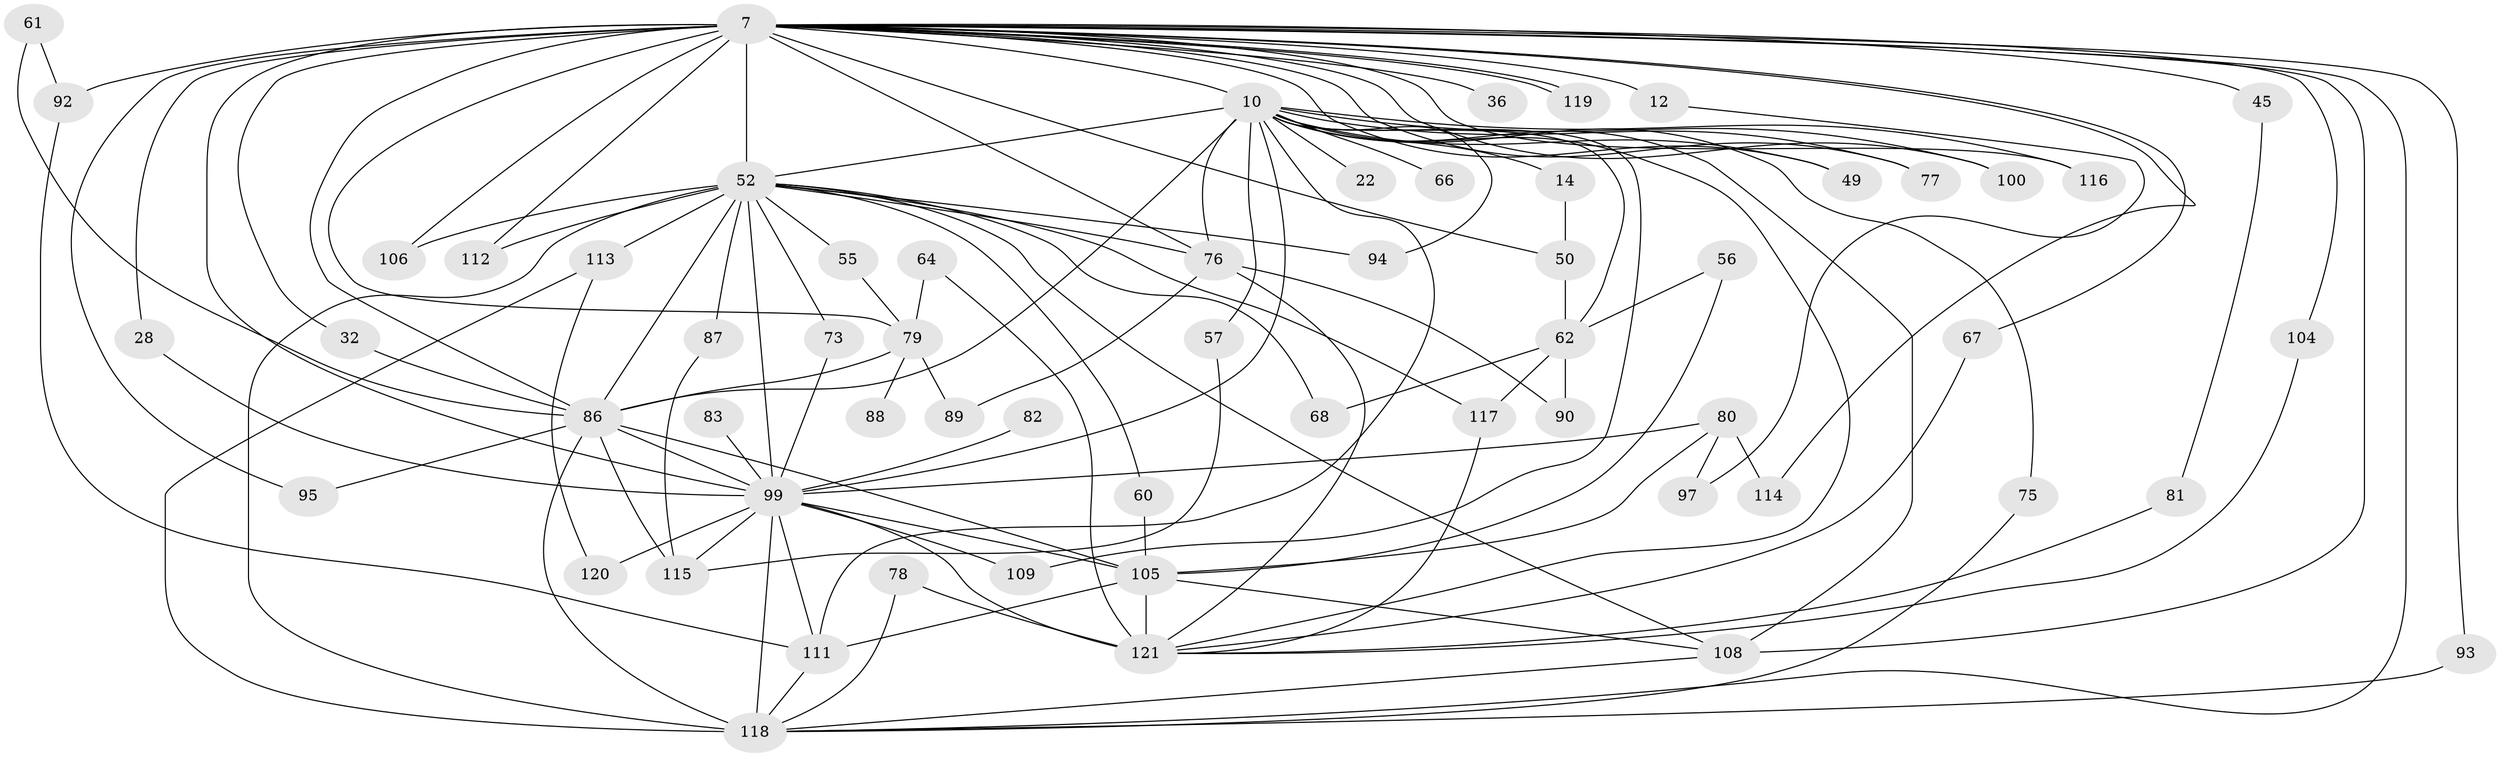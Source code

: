 // original degree distribution, {17: 0.008264462809917356, 14: 0.008264462809917356, 20: 0.008264462809917356, 26: 0.008264462809917356, 34: 0.008264462809917356, 13: 0.008264462809917356, 22: 0.008264462809917356, 32: 0.008264462809917356, 19: 0.01652892561983471, 4: 0.10743801652892562, 3: 0.19834710743801653, 5: 0.06611570247933884, 7: 0.01652892561983471, 2: 0.512396694214876, 10: 0.008264462809917356, 6: 0.008264462809917356}
// Generated by graph-tools (version 1.1) at 2025/46/03/09/25 04:46:02]
// undirected, 60 vertices, 122 edges
graph export_dot {
graph [start="1"]
  node [color=gray90,style=filled];
  7 [super="+5"];
  10 [super="+4"];
  12;
  14;
  22;
  28;
  32;
  36 [super="+24"];
  45;
  49;
  50 [super="+38"];
  52 [super="+17+13+3"];
  55;
  56;
  57;
  60;
  61;
  62 [super="+23+16"];
  64;
  66;
  67;
  68 [super="+47"];
  73;
  75;
  76 [super="+18+71+51"];
  77;
  78;
  79 [super="+31+35+37+21"];
  80 [super="+53"];
  81;
  82;
  83;
  86 [super="+39+9+6"];
  87;
  88;
  89;
  90;
  92 [super="+44"];
  93;
  94;
  95 [super="+91"];
  97;
  99 [super="+84+8+65"];
  100;
  104;
  105 [super="+27+63+33"];
  106;
  108 [super="+72+107"];
  109;
  111 [super="+103"];
  112;
  113 [super="+11"];
  114;
  115 [super="+46+102"];
  116;
  117 [super="+96"];
  118 [super="+69+70+98"];
  119;
  120;
  121 [super="+54+110"];
  7 -- 10 [weight=4];
  7 -- 12 [weight=2];
  7 -- 28;
  7 -- 32;
  7 -- 45 [weight=2];
  7 -- 77;
  7 -- 104;
  7 -- 119;
  7 -- 119;
  7 -- 67;
  7 -- 79 [weight=5];
  7 -- 86 [weight=7];
  7 -- 92 [weight=3];
  7 -- 93;
  7 -- 36 [weight=2];
  7 -- 100;
  7 -- 106;
  7 -- 112;
  7 -- 49;
  7 -- 114;
  7 -- 116;
  7 -- 118;
  7 -- 50;
  7 -- 95;
  7 -- 52 [weight=4];
  7 -- 76;
  7 -- 99 [weight=3];
  7 -- 108 [weight=2];
  10 -- 14 [weight=2];
  10 -- 22 [weight=2];
  10 -- 49;
  10 -- 66 [weight=2];
  10 -- 75;
  10 -- 77;
  10 -- 94;
  10 -- 100;
  10 -- 109;
  10 -- 111;
  10 -- 52 [weight=5];
  10 -- 116;
  10 -- 57;
  10 -- 62 [weight=5];
  10 -- 76 [weight=2];
  10 -- 86 [weight=7];
  10 -- 99 [weight=2];
  10 -- 108 [weight=2];
  10 -- 121;
  12 -- 97;
  14 -- 50;
  28 -- 99;
  32 -- 86;
  45 -- 81;
  50 -- 62;
  52 -- 112;
  52 -- 86 [weight=8];
  52 -- 73;
  52 -- 76;
  52 -- 87;
  52 -- 94;
  52 -- 99 [weight=4];
  52 -- 106;
  52 -- 113 [weight=3];
  52 -- 55;
  52 -- 60;
  52 -- 108 [weight=2];
  52 -- 117;
  52 -- 68;
  52 -- 118 [weight=2];
  55 -- 79;
  56 -- 62;
  56 -- 105;
  57 -- 115;
  60 -- 105;
  61 -- 92;
  61 -- 86;
  62 -- 90;
  62 -- 68;
  62 -- 117;
  64 -- 121;
  64 -- 79;
  67 -- 121;
  73 -- 99;
  75 -- 118;
  76 -- 89;
  76 -- 121;
  76 -- 90;
  78 -- 121;
  78 -- 118;
  79 -- 89;
  79 -- 86 [weight=2];
  79 -- 88;
  80 -- 97;
  80 -- 114;
  80 -- 105;
  80 -- 99 [weight=2];
  81 -- 121;
  82 -- 99;
  83 -- 99;
  86 -- 105 [weight=5];
  86 -- 95 [weight=2];
  86 -- 115 [weight=2];
  86 -- 118 [weight=2];
  86 -- 99 [weight=4];
  87 -- 115;
  92 -- 111;
  93 -- 118;
  99 -- 109;
  99 -- 115;
  99 -- 120;
  99 -- 121 [weight=4];
  99 -- 111;
  99 -- 105;
  99 -- 118 [weight=2];
  104 -- 121;
  105 -- 111;
  105 -- 121;
  105 -- 108;
  108 -- 118;
  111 -- 118;
  113 -- 120;
  113 -- 118;
  117 -- 121;
}
